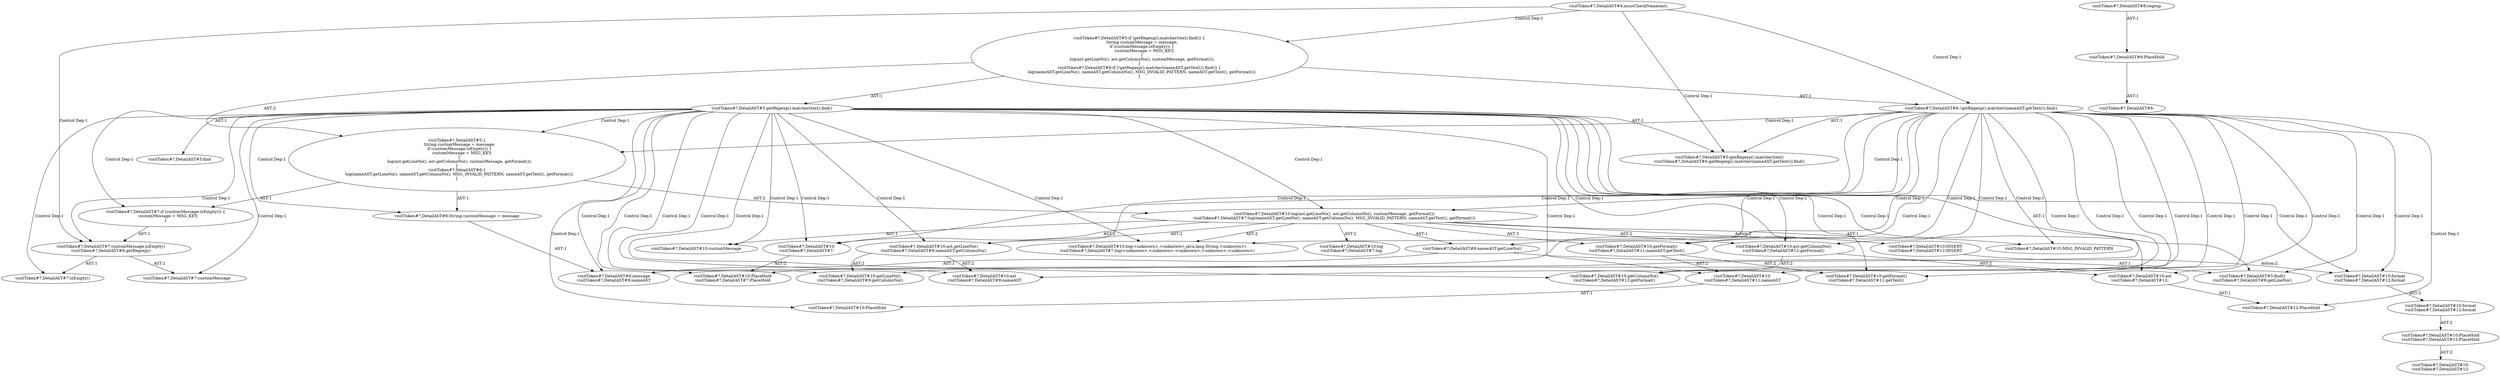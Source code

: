 digraph "Pattern" {
0 [label="visitToken#?,DetailAST#10:INSERT
visitToken#?,DetailAST#12:INSERT" shape=ellipse]
1 [label="visitToken#?,DetailAST#10:log(ast.getLineNo(), ast.getColumnNo(), customMessage, getFormat())
visitToken#?,DetailAST#7:log(nameAST.getLineNo(), nameAST.getColumnNo(), MSG_INVALID_PATTERN, nameAST.getText(), getFormat())" shape=ellipse]
2 [label="visitToken#?,DetailAST#5:getRegexp().matcher(text).find()" shape=ellipse]
3 [label="visitToken#?,DetailAST#5:if (getRegexp().matcher(text).find()) \{
    String customMessage = message;
    if (customMessage.isEmpty()) \{
        customMessage = MSG_KEY;
    \}
    log(ast.getLineNo(), ast.getColumnNo(), customMessage, getFormat());
\}
visitToken#?,DetailAST#6:if (!getRegexp().matcher(nameAST.getText()).find()) \{
    log(nameAST.getLineNo(), nameAST.getColumnNo(), MSG_INVALID_PATTERN, nameAST.getText(), getFormat());
\}" shape=ellipse]
4 [label="visitToken#?,DetailAST#5:find" shape=ellipse]
5 [label="visitToken#?,DetailAST#5:getRegexp().matcher(text)
visitToken#?,DetailAST#6:getRegexp().matcher(nameAST.getText()).find()" shape=ellipse]
6 [label="visitToken#?,DetailAST#5:find()
visitToken#?,DetailAST#8:getLineNo()" shape=ellipse]
7 [label="visitToken#?,DetailAST#5:\{
    String customMessage = message;
    if (customMessage.isEmpty()) \{
        customMessage = MSG_KEY;
    \}
    log(ast.getLineNo(), ast.getColumnNo(), customMessage, getFormat());
\}
visitToken#?,DetailAST#6:\{
    log(nameAST.getLineNo(), nameAST.getColumnNo(), MSG_INVALID_PATTERN, nameAST.getText(), getFormat());
\}" shape=ellipse]
8 [label="visitToken#?,DetailAST#6:String customMessage = message" shape=ellipse]
9 [label="visitToken#?,DetailAST#6:message
visitToken#?,DetailAST#8:nameAST" shape=ellipse]
10 [label="visitToken#?,DetailAST#7:if (customMessage.isEmpty()) \{
    customMessage = MSG_KEY;
\}" shape=ellipse]
11 [label="visitToken#?,DetailAST#7:customMessage.isEmpty()
visitToken#?,DetailAST#6:getRegexp()" shape=ellipse]
12 [label="visitToken#?,DetailAST#7:isEmpty()" shape=ellipse]
13 [label="visitToken#?,DetailAST#7:customMessage" shape=ellipse]
14 [label="visitToken#?,DetailAST#10:log(<unknown>,<unknown>,java.lang.String,<unknown>)
visitToken#?,DetailAST#7:log(<unknown>,<unknown>,<unknown>,<unknown>,<unknown>)" shape=ellipse]
15 [label="visitToken#?,DetailAST#10:
visitToken#?,DetailAST#7:" shape=ellipse]
16 [label="visitToken#?,DetailAST#10:PlaceHold
visitToken#?,DetailAST#7:PlaceHold" shape=ellipse]
17 [label="visitToken#?,DetailAST#10:ast.getLineNo()
visitToken#?,DetailAST#9:nameAST.getColumnNo()" shape=ellipse]
18 [label="visitToken#?,DetailAST#10:getLineNo()
visitToken#?,DetailAST#9:getColumnNo()" shape=ellipse]
19 [label="visitToken#?,DetailAST#10:ast
visitToken#?,DetailAST#9:nameAST" shape=ellipse]
20 [label="visitToken#?,DetailAST#10:ast.getColumnNo()
visitToken#?,DetailAST#12:getFormat()" shape=ellipse]
21 [label="visitToken#?,DetailAST#10:getColumnNo()
visitToken#?,DetailAST#12:getFormat()" shape=ellipse]
22 [label="visitToken#?,DetailAST#10:ast
visitToken#?,DetailAST#12:" shape=ellipse]
23 [label="visitToken#?,DetailAST#10:customMessage" shape=ellipse]
24 [label="visitToken#?,DetailAST#10:getFormat()
visitToken#?,DetailAST#11:nameAST.getText()" shape=ellipse]
25 [label="visitToken#?,DetailAST#10:getFormat()
visitToken#?,DetailAST#11:getText()" shape=ellipse]
26 [label="visitToken#?,DetailAST#10:
visitToken#?,DetailAST#11:nameAST" shape=ellipse]
27 [label="visitToken#?,DetailAST#10:PlaceHold" shape=ellipse]
28 [label="visitToken#?,DetailAST#10:format
visitToken#?,DetailAST#12:format" shape=ellipse]
29 [label="visitToken#?,DetailAST#10:format
visitToken#?,DetailAST#12:format" shape=ellipse]
30 [label="visitToken#?,DetailAST#10:PlaceHold
visitToken#?,DetailAST#12:PlaceHold" shape=ellipse]
31 [label="visitToken#?,DetailAST#10:
visitToken#?,DetailAST#12:" shape=ellipse]
32 [label="visitToken#?,DetailAST#10:log
visitToken#?,DetailAST#7:log" shape=ellipse]
33 [label="visitToken#?,DetailAST#6:!getRegexp().matcher(nameAST.getText()).find()" shape=ellipse]
34 [label="visitToken#?,DetailAST#4:mustCheckName(ast)" shape=ellipse]
35 [label="visitToken#?,DetailAST#6:" shape=ellipse]
36 [label="visitToken#?,DetailAST#8:nameAST.getLineNo()" shape=ellipse]
37 [label="visitToken#?,DetailAST#10:MSG_INVALID_PATTERN" shape=ellipse]
38 [label="visitToken#?,DetailAST#12:PlaceHold" shape=ellipse]
39 [label="visitToken#?,DetailAST#6:regexp" shape=ellipse]
40 [label="visitToken#?,DetailAST#6:PlaceHold" shape=ellipse]
0 -> 28 [label="Action:2"];
1 -> 0 [label="Action:2"];
1 -> 32 [label="AST:2"];
1 -> 15 [label="AST:2"];
1 -> 14 [label="AST:2"];
1 -> 17 [label="AST:2"];
1 -> 20 [label="AST:2"];
1 -> 23 [label="AST:1"];
1 -> 24 [label="AST:2"];
1 -> 36 [label="AST:1"];
1 -> 37 [label="AST:1"];
2 -> 1 [label="Control Dep:1"];
2 -> 4 [label="AST:1"];
2 -> 5 [label="AST:1"];
2 -> 6 [label="AST:1"];
2 -> 7 [label="Control Dep:1"];
2 -> 8 [label="Control Dep:1"];
2 -> 9 [label="Control Dep:1"];
2 -> 10 [label="Control Dep:1"];
2 -> 11 [label="Control Dep:1"];
2 -> 12 [label="Control Dep:1"];
2 -> 13 [label="Control Dep:1"];
2 -> 14 [label="Control Dep:1"];
2 -> 15 [label="Control Dep:1"];
2 -> 16 [label="Control Dep:1"];
2 -> 17 [label="Control Dep:1"];
2 -> 18 [label="Control Dep:1"];
2 -> 19 [label="Control Dep:1"];
2 -> 20 [label="Control Dep:1"];
2 -> 21 [label="Control Dep:1"];
2 -> 22 [label="Control Dep:1"];
2 -> 23 [label="Control Dep:1"];
2 -> 24 [label="Control Dep:1"];
2 -> 25 [label="Control Dep:1"];
2 -> 26 [label="Control Dep:1"];
2 -> 27 [label="Control Dep:1"];
2 -> 28 [label="Control Dep:1"];
3 -> 2 [label="AST:1"];
3 -> 7 [label="AST:2"];
3 -> 33 [label="AST:1"];
7 -> 1 [label="AST:2"];
7 -> 8 [label="AST:1"];
7 -> 10 [label="AST:1"];
8 -> 9 [label="AST:1"];
10 -> 11 [label="AST:1"];
11 -> 13 [label="AST:1"];
11 -> 12 [label="AST:1"];
15 -> 16 [label="AST:2"];
17 -> 19 [label="AST:2"];
17 -> 18 [label="AST:2"];
20 -> 22 [label="AST:2"];
20 -> 21 [label="AST:2"];
22 -> 38 [label="AST:1"];
24 -> 26 [label="AST:2"];
24 -> 25 [label="AST:2"];
26 -> 27 [label="AST:1"];
28 -> 29 [label="AST:2"];
29 -> 30 [label="AST:2"];
30 -> 31 [label="AST:2"];
33 -> 5 [label="AST:1"];
33 -> 7 [label="Control Dep:1"];
33 -> 1 [label="Control Dep:1"];
33 -> 14 [label="Control Dep:1"];
33 -> 15 [label="Control Dep:1"];
33 -> 16 [label="Control Dep:1"];
33 -> 36 [label="Control Dep:1"];
33 -> 6 [label="Control Dep:1"];
33 -> 9 [label="Control Dep:1"];
33 -> 17 [label="Control Dep:1"];
33 -> 18 [label="Control Dep:1"];
33 -> 19 [label="Control Dep:1"];
33 -> 37 [label="Control Dep:1"];
33 -> 24 [label="Control Dep:1"];
33 -> 25 [label="Control Dep:1"];
33 -> 26 [label="Control Dep:1"];
33 -> 20 [label="Control Dep:1"];
33 -> 21 [label="Control Dep:1"];
33 -> 22 [label="Control Dep:1"];
33 -> 38 [label="Control Dep:1"];
33 -> 28 [label="Control Dep:1"];
34 -> 33 [label="Control Dep:1"];
34 -> 3 [label="Control Dep:1"];
34 -> 5 [label="Control Dep:1"];
34 -> 11 [label="Control Dep:1"];
36 -> 9 [label="AST:1"];
36 -> 6 [label="AST:1"];
39 -> 40 [label="AST:1"];
40 -> 35 [label="AST:1"];
}